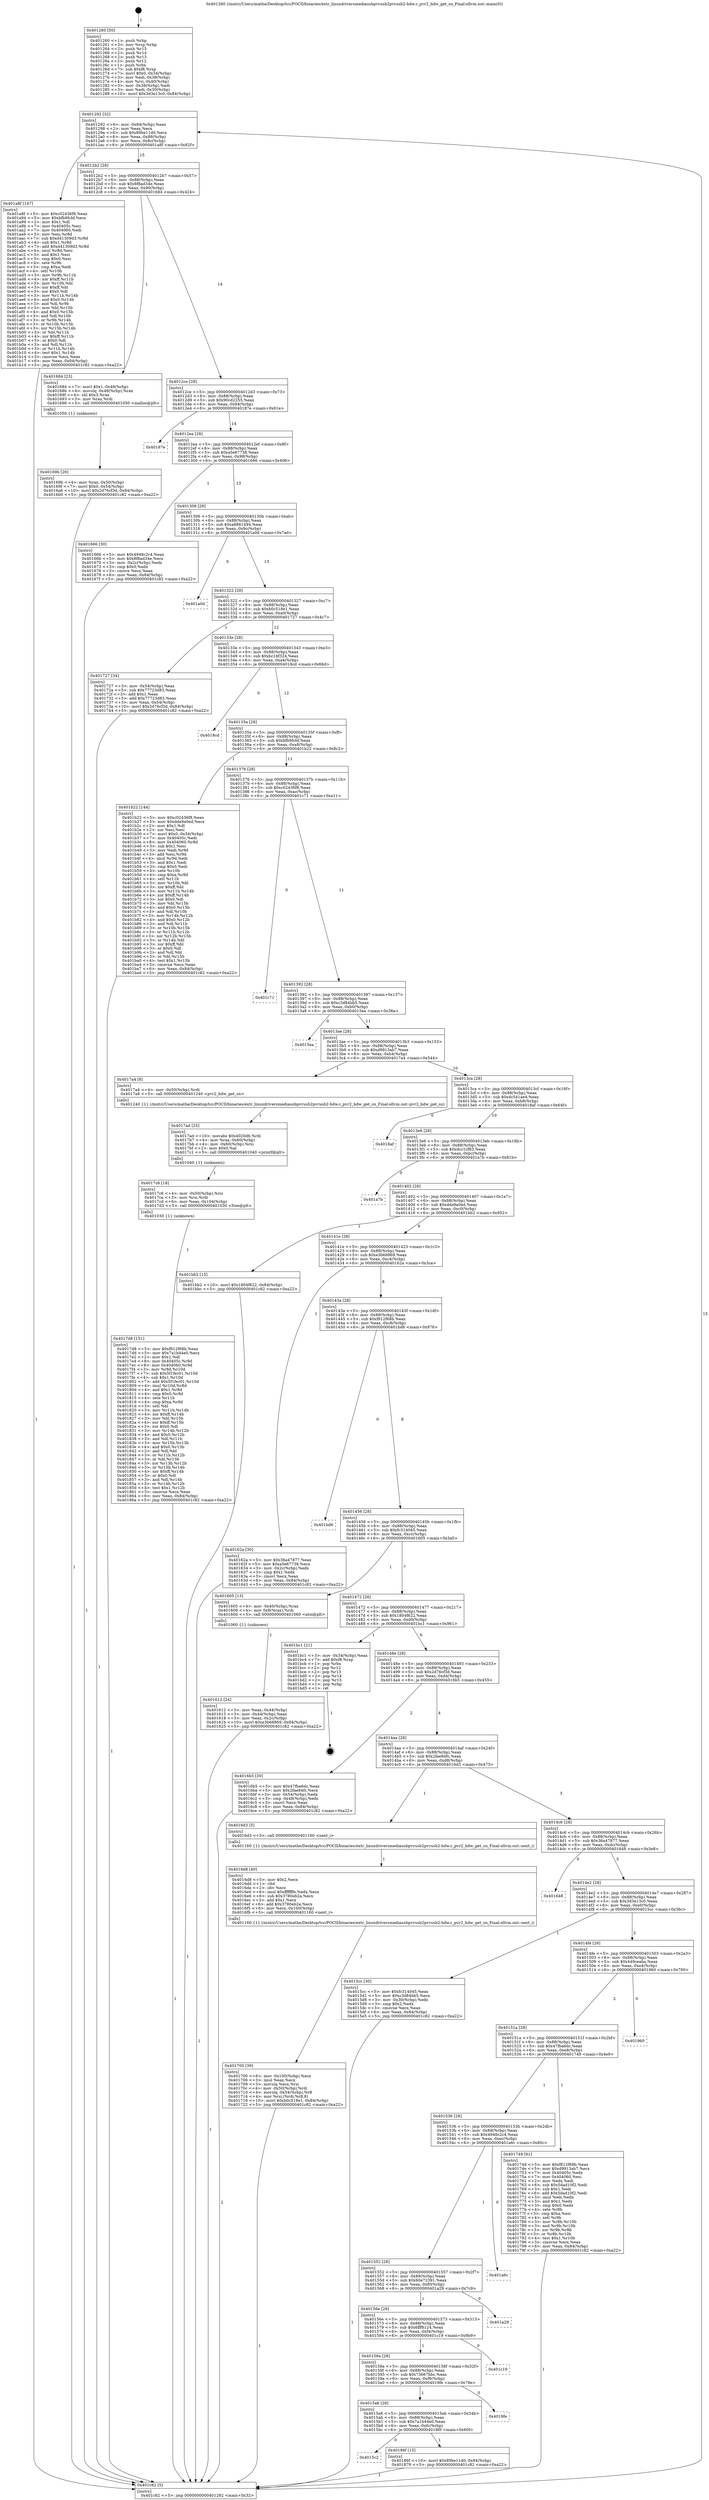 digraph "0x401260" {
  label = "0x401260 (/mnt/c/Users/mathe/Desktop/tcc/POCII/binaries/extr_linuxdriversmediausbpvrusb2pvrusb2-hdw.c_pvr2_hdw_get_sn_Final-ollvm.out::main(0))"
  labelloc = "t"
  node[shape=record]

  Entry [label="",width=0.3,height=0.3,shape=circle,fillcolor=black,style=filled]
  "0x401292" [label="{
     0x401292 [32]\l
     | [instrs]\l
     &nbsp;&nbsp;0x401292 \<+6\>: mov -0x84(%rbp),%eax\l
     &nbsp;&nbsp;0x401298 \<+2\>: mov %eax,%ecx\l
     &nbsp;&nbsp;0x40129a \<+6\>: sub $0x89be11d0,%ecx\l
     &nbsp;&nbsp;0x4012a0 \<+6\>: mov %eax,-0x88(%rbp)\l
     &nbsp;&nbsp;0x4012a6 \<+6\>: mov %ecx,-0x8c(%rbp)\l
     &nbsp;&nbsp;0x4012ac \<+6\>: je 0000000000401a8f \<main+0x82f\>\l
  }"]
  "0x401a8f" [label="{
     0x401a8f [147]\l
     | [instrs]\l
     &nbsp;&nbsp;0x401a8f \<+5\>: mov $0xc02436f8,%eax\l
     &nbsp;&nbsp;0x401a94 \<+5\>: mov $0xbfb9fcbf,%ecx\l
     &nbsp;&nbsp;0x401a99 \<+2\>: mov $0x1,%dl\l
     &nbsp;&nbsp;0x401a9b \<+7\>: mov 0x40405c,%esi\l
     &nbsp;&nbsp;0x401aa2 \<+7\>: mov 0x404060,%edi\l
     &nbsp;&nbsp;0x401aa9 \<+3\>: mov %esi,%r8d\l
     &nbsp;&nbsp;0x401aac \<+7\>: sub $0xd41309d3,%r8d\l
     &nbsp;&nbsp;0x401ab3 \<+4\>: sub $0x1,%r8d\l
     &nbsp;&nbsp;0x401ab7 \<+7\>: add $0xd41309d3,%r8d\l
     &nbsp;&nbsp;0x401abe \<+4\>: imul %r8d,%esi\l
     &nbsp;&nbsp;0x401ac2 \<+3\>: and $0x1,%esi\l
     &nbsp;&nbsp;0x401ac5 \<+3\>: cmp $0x0,%esi\l
     &nbsp;&nbsp;0x401ac8 \<+4\>: sete %r9b\l
     &nbsp;&nbsp;0x401acc \<+3\>: cmp $0xa,%edi\l
     &nbsp;&nbsp;0x401acf \<+4\>: setl %r10b\l
     &nbsp;&nbsp;0x401ad3 \<+3\>: mov %r9b,%r11b\l
     &nbsp;&nbsp;0x401ad6 \<+4\>: xor $0xff,%r11b\l
     &nbsp;&nbsp;0x401ada \<+3\>: mov %r10b,%bl\l
     &nbsp;&nbsp;0x401add \<+3\>: xor $0xff,%bl\l
     &nbsp;&nbsp;0x401ae0 \<+3\>: xor $0x0,%dl\l
     &nbsp;&nbsp;0x401ae3 \<+3\>: mov %r11b,%r14b\l
     &nbsp;&nbsp;0x401ae6 \<+4\>: and $0x0,%r14b\l
     &nbsp;&nbsp;0x401aea \<+3\>: and %dl,%r9b\l
     &nbsp;&nbsp;0x401aed \<+3\>: mov %bl,%r15b\l
     &nbsp;&nbsp;0x401af0 \<+4\>: and $0x0,%r15b\l
     &nbsp;&nbsp;0x401af4 \<+3\>: and %dl,%r10b\l
     &nbsp;&nbsp;0x401af7 \<+3\>: or %r9b,%r14b\l
     &nbsp;&nbsp;0x401afa \<+3\>: or %r10b,%r15b\l
     &nbsp;&nbsp;0x401afd \<+3\>: xor %r15b,%r14b\l
     &nbsp;&nbsp;0x401b00 \<+3\>: or %bl,%r11b\l
     &nbsp;&nbsp;0x401b03 \<+4\>: xor $0xff,%r11b\l
     &nbsp;&nbsp;0x401b07 \<+3\>: or $0x0,%dl\l
     &nbsp;&nbsp;0x401b0a \<+3\>: and %dl,%r11b\l
     &nbsp;&nbsp;0x401b0d \<+3\>: or %r11b,%r14b\l
     &nbsp;&nbsp;0x401b10 \<+4\>: test $0x1,%r14b\l
     &nbsp;&nbsp;0x401b14 \<+3\>: cmovne %ecx,%eax\l
     &nbsp;&nbsp;0x401b17 \<+6\>: mov %eax,-0x84(%rbp)\l
     &nbsp;&nbsp;0x401b1d \<+5\>: jmp 0000000000401c82 \<main+0xa22\>\l
  }"]
  "0x4012b2" [label="{
     0x4012b2 [28]\l
     | [instrs]\l
     &nbsp;&nbsp;0x4012b2 \<+5\>: jmp 00000000004012b7 \<main+0x57\>\l
     &nbsp;&nbsp;0x4012b7 \<+6\>: mov -0x88(%rbp),%eax\l
     &nbsp;&nbsp;0x4012bd \<+5\>: sub $0x8f8ad34e,%eax\l
     &nbsp;&nbsp;0x4012c2 \<+6\>: mov %eax,-0x90(%rbp)\l
     &nbsp;&nbsp;0x4012c8 \<+6\>: je 0000000000401684 \<main+0x424\>\l
  }"]
  Exit [label="",width=0.3,height=0.3,shape=circle,fillcolor=black,style=filled,peripheries=2]
  "0x401684" [label="{
     0x401684 [23]\l
     | [instrs]\l
     &nbsp;&nbsp;0x401684 \<+7\>: movl $0x1,-0x48(%rbp)\l
     &nbsp;&nbsp;0x40168b \<+4\>: movslq -0x48(%rbp),%rax\l
     &nbsp;&nbsp;0x40168f \<+4\>: shl $0x3,%rax\l
     &nbsp;&nbsp;0x401693 \<+3\>: mov %rax,%rdi\l
     &nbsp;&nbsp;0x401696 \<+5\>: call 0000000000401050 \<malloc@plt\>\l
     | [calls]\l
     &nbsp;&nbsp;0x401050 \{1\} (unknown)\l
  }"]
  "0x4012ce" [label="{
     0x4012ce [28]\l
     | [instrs]\l
     &nbsp;&nbsp;0x4012ce \<+5\>: jmp 00000000004012d3 \<main+0x73\>\l
     &nbsp;&nbsp;0x4012d3 \<+6\>: mov -0x88(%rbp),%eax\l
     &nbsp;&nbsp;0x4012d9 \<+5\>: sub $0x90cd2255,%eax\l
     &nbsp;&nbsp;0x4012de \<+6\>: mov %eax,-0x94(%rbp)\l
     &nbsp;&nbsp;0x4012e4 \<+6\>: je 000000000040187e \<main+0x61e\>\l
  }"]
  "0x4015c2" [label="{
     0x4015c2\l
  }", style=dashed]
  "0x40187e" [label="{
     0x40187e\l
  }", style=dashed]
  "0x4012ea" [label="{
     0x4012ea [28]\l
     | [instrs]\l
     &nbsp;&nbsp;0x4012ea \<+5\>: jmp 00000000004012ef \<main+0x8f\>\l
     &nbsp;&nbsp;0x4012ef \<+6\>: mov -0x88(%rbp),%eax\l
     &nbsp;&nbsp;0x4012f5 \<+5\>: sub $0xa5e67738,%eax\l
     &nbsp;&nbsp;0x4012fa \<+6\>: mov %eax,-0x98(%rbp)\l
     &nbsp;&nbsp;0x401300 \<+6\>: je 0000000000401666 \<main+0x406\>\l
  }"]
  "0x40186f" [label="{
     0x40186f [15]\l
     | [instrs]\l
     &nbsp;&nbsp;0x40186f \<+10\>: movl $0x89be11d0,-0x84(%rbp)\l
     &nbsp;&nbsp;0x401879 \<+5\>: jmp 0000000000401c82 \<main+0xa22\>\l
  }"]
  "0x401666" [label="{
     0x401666 [30]\l
     | [instrs]\l
     &nbsp;&nbsp;0x401666 \<+5\>: mov $0x4948c2c4,%eax\l
     &nbsp;&nbsp;0x40166b \<+5\>: mov $0x8f8ad34e,%ecx\l
     &nbsp;&nbsp;0x401670 \<+3\>: mov -0x2c(%rbp),%edx\l
     &nbsp;&nbsp;0x401673 \<+3\>: cmp $0x0,%edx\l
     &nbsp;&nbsp;0x401676 \<+3\>: cmove %ecx,%eax\l
     &nbsp;&nbsp;0x401679 \<+6\>: mov %eax,-0x84(%rbp)\l
     &nbsp;&nbsp;0x40167f \<+5\>: jmp 0000000000401c82 \<main+0xa22\>\l
  }"]
  "0x401306" [label="{
     0x401306 [28]\l
     | [instrs]\l
     &nbsp;&nbsp;0x401306 \<+5\>: jmp 000000000040130b \<main+0xab\>\l
     &nbsp;&nbsp;0x40130b \<+6\>: mov -0x88(%rbp),%eax\l
     &nbsp;&nbsp;0x401311 \<+5\>: sub $0xa8881494,%eax\l
     &nbsp;&nbsp;0x401316 \<+6\>: mov %eax,-0x9c(%rbp)\l
     &nbsp;&nbsp;0x40131c \<+6\>: je 0000000000401a0d \<main+0x7ad\>\l
  }"]
  "0x4015a6" [label="{
     0x4015a6 [28]\l
     | [instrs]\l
     &nbsp;&nbsp;0x4015a6 \<+5\>: jmp 00000000004015ab \<main+0x34b\>\l
     &nbsp;&nbsp;0x4015ab \<+6\>: mov -0x88(%rbp),%eax\l
     &nbsp;&nbsp;0x4015b1 \<+5\>: sub $0x7a1b44e0,%eax\l
     &nbsp;&nbsp;0x4015b6 \<+6\>: mov %eax,-0xfc(%rbp)\l
     &nbsp;&nbsp;0x4015bc \<+6\>: je 000000000040186f \<main+0x60f\>\l
  }"]
  "0x401a0d" [label="{
     0x401a0d\l
  }", style=dashed]
  "0x401322" [label="{
     0x401322 [28]\l
     | [instrs]\l
     &nbsp;&nbsp;0x401322 \<+5\>: jmp 0000000000401327 \<main+0xc7\>\l
     &nbsp;&nbsp;0x401327 \<+6\>: mov -0x88(%rbp),%eax\l
     &nbsp;&nbsp;0x40132d \<+5\>: sub $0xb0c518e1,%eax\l
     &nbsp;&nbsp;0x401332 \<+6\>: mov %eax,-0xa0(%rbp)\l
     &nbsp;&nbsp;0x401338 \<+6\>: je 0000000000401727 \<main+0x4c7\>\l
  }"]
  "0x4019fe" [label="{
     0x4019fe\l
  }", style=dashed]
  "0x401727" [label="{
     0x401727 [34]\l
     | [instrs]\l
     &nbsp;&nbsp;0x401727 \<+3\>: mov -0x54(%rbp),%eax\l
     &nbsp;&nbsp;0x40172a \<+5\>: sub $0x77723d83,%eax\l
     &nbsp;&nbsp;0x40172f \<+3\>: add $0x1,%eax\l
     &nbsp;&nbsp;0x401732 \<+5\>: add $0x77723d83,%eax\l
     &nbsp;&nbsp;0x401737 \<+3\>: mov %eax,-0x54(%rbp)\l
     &nbsp;&nbsp;0x40173a \<+10\>: movl $0x2d76cf3d,-0x84(%rbp)\l
     &nbsp;&nbsp;0x401744 \<+5\>: jmp 0000000000401c82 \<main+0xa22\>\l
  }"]
  "0x40133e" [label="{
     0x40133e [28]\l
     | [instrs]\l
     &nbsp;&nbsp;0x40133e \<+5\>: jmp 0000000000401343 \<main+0xe3\>\l
     &nbsp;&nbsp;0x401343 \<+6\>: mov -0x88(%rbp),%eax\l
     &nbsp;&nbsp;0x401349 \<+5\>: sub $0xbc16f324,%eax\l
     &nbsp;&nbsp;0x40134e \<+6\>: mov %eax,-0xa4(%rbp)\l
     &nbsp;&nbsp;0x401354 \<+6\>: je 00000000004018cd \<main+0x66d\>\l
  }"]
  "0x40158a" [label="{
     0x40158a [28]\l
     | [instrs]\l
     &nbsp;&nbsp;0x40158a \<+5\>: jmp 000000000040158f \<main+0x32f\>\l
     &nbsp;&nbsp;0x40158f \<+6\>: mov -0x88(%rbp),%eax\l
     &nbsp;&nbsp;0x401595 \<+5\>: sub $0x73667bbc,%eax\l
     &nbsp;&nbsp;0x40159a \<+6\>: mov %eax,-0xf8(%rbp)\l
     &nbsp;&nbsp;0x4015a0 \<+6\>: je 00000000004019fe \<main+0x79e\>\l
  }"]
  "0x4018cd" [label="{
     0x4018cd\l
  }", style=dashed]
  "0x40135a" [label="{
     0x40135a [28]\l
     | [instrs]\l
     &nbsp;&nbsp;0x40135a \<+5\>: jmp 000000000040135f \<main+0xff\>\l
     &nbsp;&nbsp;0x40135f \<+6\>: mov -0x88(%rbp),%eax\l
     &nbsp;&nbsp;0x401365 \<+5\>: sub $0xbfb9fcbf,%eax\l
     &nbsp;&nbsp;0x40136a \<+6\>: mov %eax,-0xa8(%rbp)\l
     &nbsp;&nbsp;0x401370 \<+6\>: je 0000000000401b22 \<main+0x8c2\>\l
  }"]
  "0x401c19" [label="{
     0x401c19\l
  }", style=dashed]
  "0x401b22" [label="{
     0x401b22 [144]\l
     | [instrs]\l
     &nbsp;&nbsp;0x401b22 \<+5\>: mov $0xc02436f8,%eax\l
     &nbsp;&nbsp;0x401b27 \<+5\>: mov $0xdda9a0ed,%ecx\l
     &nbsp;&nbsp;0x401b2c \<+2\>: mov $0x1,%dl\l
     &nbsp;&nbsp;0x401b2e \<+2\>: xor %esi,%esi\l
     &nbsp;&nbsp;0x401b30 \<+7\>: movl $0x0,-0x34(%rbp)\l
     &nbsp;&nbsp;0x401b37 \<+7\>: mov 0x40405c,%edi\l
     &nbsp;&nbsp;0x401b3e \<+8\>: mov 0x404060,%r8d\l
     &nbsp;&nbsp;0x401b46 \<+3\>: sub $0x1,%esi\l
     &nbsp;&nbsp;0x401b49 \<+3\>: mov %edi,%r9d\l
     &nbsp;&nbsp;0x401b4c \<+3\>: add %esi,%r9d\l
     &nbsp;&nbsp;0x401b4f \<+4\>: imul %r9d,%edi\l
     &nbsp;&nbsp;0x401b53 \<+3\>: and $0x1,%edi\l
     &nbsp;&nbsp;0x401b56 \<+3\>: cmp $0x0,%edi\l
     &nbsp;&nbsp;0x401b59 \<+4\>: sete %r10b\l
     &nbsp;&nbsp;0x401b5d \<+4\>: cmp $0xa,%r8d\l
     &nbsp;&nbsp;0x401b61 \<+4\>: setl %r11b\l
     &nbsp;&nbsp;0x401b65 \<+3\>: mov %r10b,%bl\l
     &nbsp;&nbsp;0x401b68 \<+3\>: xor $0xff,%bl\l
     &nbsp;&nbsp;0x401b6b \<+3\>: mov %r11b,%r14b\l
     &nbsp;&nbsp;0x401b6e \<+4\>: xor $0xff,%r14b\l
     &nbsp;&nbsp;0x401b72 \<+3\>: xor $0x0,%dl\l
     &nbsp;&nbsp;0x401b75 \<+3\>: mov %bl,%r15b\l
     &nbsp;&nbsp;0x401b78 \<+4\>: and $0x0,%r15b\l
     &nbsp;&nbsp;0x401b7c \<+3\>: and %dl,%r10b\l
     &nbsp;&nbsp;0x401b7f \<+3\>: mov %r14b,%r12b\l
     &nbsp;&nbsp;0x401b82 \<+4\>: and $0x0,%r12b\l
     &nbsp;&nbsp;0x401b86 \<+3\>: and %dl,%r11b\l
     &nbsp;&nbsp;0x401b89 \<+3\>: or %r10b,%r15b\l
     &nbsp;&nbsp;0x401b8c \<+3\>: or %r11b,%r12b\l
     &nbsp;&nbsp;0x401b8f \<+3\>: xor %r12b,%r15b\l
     &nbsp;&nbsp;0x401b92 \<+3\>: or %r14b,%bl\l
     &nbsp;&nbsp;0x401b95 \<+3\>: xor $0xff,%bl\l
     &nbsp;&nbsp;0x401b98 \<+3\>: or $0x0,%dl\l
     &nbsp;&nbsp;0x401b9b \<+2\>: and %dl,%bl\l
     &nbsp;&nbsp;0x401b9d \<+3\>: or %bl,%r15b\l
     &nbsp;&nbsp;0x401ba0 \<+4\>: test $0x1,%r15b\l
     &nbsp;&nbsp;0x401ba4 \<+3\>: cmovne %ecx,%eax\l
     &nbsp;&nbsp;0x401ba7 \<+6\>: mov %eax,-0x84(%rbp)\l
     &nbsp;&nbsp;0x401bad \<+5\>: jmp 0000000000401c82 \<main+0xa22\>\l
  }"]
  "0x401376" [label="{
     0x401376 [28]\l
     | [instrs]\l
     &nbsp;&nbsp;0x401376 \<+5\>: jmp 000000000040137b \<main+0x11b\>\l
     &nbsp;&nbsp;0x40137b \<+6\>: mov -0x88(%rbp),%eax\l
     &nbsp;&nbsp;0x401381 \<+5\>: sub $0xc02436f8,%eax\l
     &nbsp;&nbsp;0x401386 \<+6\>: mov %eax,-0xac(%rbp)\l
     &nbsp;&nbsp;0x40138c \<+6\>: je 0000000000401c71 \<main+0xa11\>\l
  }"]
  "0x40156e" [label="{
     0x40156e [28]\l
     | [instrs]\l
     &nbsp;&nbsp;0x40156e \<+5\>: jmp 0000000000401573 \<main+0x313\>\l
     &nbsp;&nbsp;0x401573 \<+6\>: mov -0x88(%rbp),%eax\l
     &nbsp;&nbsp;0x401579 \<+5\>: sub $0x6fff8124,%eax\l
     &nbsp;&nbsp;0x40157e \<+6\>: mov %eax,-0xf4(%rbp)\l
     &nbsp;&nbsp;0x401584 \<+6\>: je 0000000000401c19 \<main+0x9b9\>\l
  }"]
  "0x401c71" [label="{
     0x401c71\l
  }", style=dashed]
  "0x401392" [label="{
     0x401392 [28]\l
     | [instrs]\l
     &nbsp;&nbsp;0x401392 \<+5\>: jmp 0000000000401397 \<main+0x137\>\l
     &nbsp;&nbsp;0x401397 \<+6\>: mov -0x88(%rbp),%eax\l
     &nbsp;&nbsp;0x40139d \<+5\>: sub $0xc3d84bb5,%eax\l
     &nbsp;&nbsp;0x4013a2 \<+6\>: mov %eax,-0xb0(%rbp)\l
     &nbsp;&nbsp;0x4013a8 \<+6\>: je 00000000004015ea \<main+0x38a\>\l
  }"]
  "0x401a29" [label="{
     0x401a29\l
  }", style=dashed]
  "0x4015ea" [label="{
     0x4015ea\l
  }", style=dashed]
  "0x4013ae" [label="{
     0x4013ae [28]\l
     | [instrs]\l
     &nbsp;&nbsp;0x4013ae \<+5\>: jmp 00000000004013b3 \<main+0x153\>\l
     &nbsp;&nbsp;0x4013b3 \<+6\>: mov -0x88(%rbp),%eax\l
     &nbsp;&nbsp;0x4013b9 \<+5\>: sub $0xd9913ab7,%eax\l
     &nbsp;&nbsp;0x4013be \<+6\>: mov %eax,-0xb4(%rbp)\l
     &nbsp;&nbsp;0x4013c4 \<+6\>: je 00000000004017a4 \<main+0x544\>\l
  }"]
  "0x401552" [label="{
     0x401552 [28]\l
     | [instrs]\l
     &nbsp;&nbsp;0x401552 \<+5\>: jmp 0000000000401557 \<main+0x2f7\>\l
     &nbsp;&nbsp;0x401557 \<+6\>: mov -0x88(%rbp),%eax\l
     &nbsp;&nbsp;0x40155d \<+5\>: sub $0x60e72391,%eax\l
     &nbsp;&nbsp;0x401562 \<+6\>: mov %eax,-0xf0(%rbp)\l
     &nbsp;&nbsp;0x401568 \<+6\>: je 0000000000401a29 \<main+0x7c9\>\l
  }"]
  "0x4017a4" [label="{
     0x4017a4 [9]\l
     | [instrs]\l
     &nbsp;&nbsp;0x4017a4 \<+4\>: mov -0x50(%rbp),%rdi\l
     &nbsp;&nbsp;0x4017a8 \<+5\>: call 0000000000401240 \<pvr2_hdw_get_sn\>\l
     | [calls]\l
     &nbsp;&nbsp;0x401240 \{1\} (/mnt/c/Users/mathe/Desktop/tcc/POCII/binaries/extr_linuxdriversmediausbpvrusb2pvrusb2-hdw.c_pvr2_hdw_get_sn_Final-ollvm.out::pvr2_hdw_get_sn)\l
  }"]
  "0x4013ca" [label="{
     0x4013ca [28]\l
     | [instrs]\l
     &nbsp;&nbsp;0x4013ca \<+5\>: jmp 00000000004013cf \<main+0x16f\>\l
     &nbsp;&nbsp;0x4013cf \<+6\>: mov -0x88(%rbp),%eax\l
     &nbsp;&nbsp;0x4013d5 \<+5\>: sub $0xdc541ae4,%eax\l
     &nbsp;&nbsp;0x4013da \<+6\>: mov %eax,-0xb8(%rbp)\l
     &nbsp;&nbsp;0x4013e0 \<+6\>: je 00000000004018af \<main+0x64f\>\l
  }"]
  "0x401a6c" [label="{
     0x401a6c\l
  }", style=dashed]
  "0x4018af" [label="{
     0x4018af\l
  }", style=dashed]
  "0x4013e6" [label="{
     0x4013e6 [28]\l
     | [instrs]\l
     &nbsp;&nbsp;0x4013e6 \<+5\>: jmp 00000000004013eb \<main+0x18b\>\l
     &nbsp;&nbsp;0x4013eb \<+6\>: mov -0x88(%rbp),%eax\l
     &nbsp;&nbsp;0x4013f1 \<+5\>: sub $0xdcc1cf83,%eax\l
     &nbsp;&nbsp;0x4013f6 \<+6\>: mov %eax,-0xbc(%rbp)\l
     &nbsp;&nbsp;0x4013fc \<+6\>: je 0000000000401a7b \<main+0x81b\>\l
  }"]
  "0x4017d8" [label="{
     0x4017d8 [151]\l
     | [instrs]\l
     &nbsp;&nbsp;0x4017d8 \<+5\>: mov $0xf812f68b,%eax\l
     &nbsp;&nbsp;0x4017dd \<+5\>: mov $0x7a1b44e0,%ecx\l
     &nbsp;&nbsp;0x4017e2 \<+2\>: mov $0x1,%dl\l
     &nbsp;&nbsp;0x4017e4 \<+8\>: mov 0x40405c,%r8d\l
     &nbsp;&nbsp;0x4017ec \<+8\>: mov 0x404060,%r9d\l
     &nbsp;&nbsp;0x4017f4 \<+3\>: mov %r8d,%r10d\l
     &nbsp;&nbsp;0x4017f7 \<+7\>: sub $0x5f1fec01,%r10d\l
     &nbsp;&nbsp;0x4017fe \<+4\>: sub $0x1,%r10d\l
     &nbsp;&nbsp;0x401802 \<+7\>: add $0x5f1fec01,%r10d\l
     &nbsp;&nbsp;0x401809 \<+4\>: imul %r10d,%r8d\l
     &nbsp;&nbsp;0x40180d \<+4\>: and $0x1,%r8d\l
     &nbsp;&nbsp;0x401811 \<+4\>: cmp $0x0,%r8d\l
     &nbsp;&nbsp;0x401815 \<+4\>: sete %r11b\l
     &nbsp;&nbsp;0x401819 \<+4\>: cmp $0xa,%r9d\l
     &nbsp;&nbsp;0x40181d \<+3\>: setl %bl\l
     &nbsp;&nbsp;0x401820 \<+3\>: mov %r11b,%r14b\l
     &nbsp;&nbsp;0x401823 \<+4\>: xor $0xff,%r14b\l
     &nbsp;&nbsp;0x401827 \<+3\>: mov %bl,%r15b\l
     &nbsp;&nbsp;0x40182a \<+4\>: xor $0xff,%r15b\l
     &nbsp;&nbsp;0x40182e \<+3\>: xor $0x0,%dl\l
     &nbsp;&nbsp;0x401831 \<+3\>: mov %r14b,%r12b\l
     &nbsp;&nbsp;0x401834 \<+4\>: and $0x0,%r12b\l
     &nbsp;&nbsp;0x401838 \<+3\>: and %dl,%r11b\l
     &nbsp;&nbsp;0x40183b \<+3\>: mov %r15b,%r13b\l
     &nbsp;&nbsp;0x40183e \<+4\>: and $0x0,%r13b\l
     &nbsp;&nbsp;0x401842 \<+2\>: and %dl,%bl\l
     &nbsp;&nbsp;0x401844 \<+3\>: or %r11b,%r12b\l
     &nbsp;&nbsp;0x401847 \<+3\>: or %bl,%r13b\l
     &nbsp;&nbsp;0x40184a \<+3\>: xor %r13b,%r12b\l
     &nbsp;&nbsp;0x40184d \<+3\>: or %r15b,%r14b\l
     &nbsp;&nbsp;0x401850 \<+4\>: xor $0xff,%r14b\l
     &nbsp;&nbsp;0x401854 \<+3\>: or $0x0,%dl\l
     &nbsp;&nbsp;0x401857 \<+3\>: and %dl,%r14b\l
     &nbsp;&nbsp;0x40185a \<+3\>: or %r14b,%r12b\l
     &nbsp;&nbsp;0x40185d \<+4\>: test $0x1,%r12b\l
     &nbsp;&nbsp;0x401861 \<+3\>: cmovne %ecx,%eax\l
     &nbsp;&nbsp;0x401864 \<+6\>: mov %eax,-0x84(%rbp)\l
     &nbsp;&nbsp;0x40186a \<+5\>: jmp 0000000000401c82 \<main+0xa22\>\l
  }"]
  "0x401a7b" [label="{
     0x401a7b\l
  }", style=dashed]
  "0x401402" [label="{
     0x401402 [28]\l
     | [instrs]\l
     &nbsp;&nbsp;0x401402 \<+5\>: jmp 0000000000401407 \<main+0x1a7\>\l
     &nbsp;&nbsp;0x401407 \<+6\>: mov -0x88(%rbp),%eax\l
     &nbsp;&nbsp;0x40140d \<+5\>: sub $0xdda9a0ed,%eax\l
     &nbsp;&nbsp;0x401412 \<+6\>: mov %eax,-0xc0(%rbp)\l
     &nbsp;&nbsp;0x401418 \<+6\>: je 0000000000401bb2 \<main+0x952\>\l
  }"]
  "0x4017c6" [label="{
     0x4017c6 [18]\l
     | [instrs]\l
     &nbsp;&nbsp;0x4017c6 \<+4\>: mov -0x50(%rbp),%rsi\l
     &nbsp;&nbsp;0x4017ca \<+3\>: mov %rsi,%rdi\l
     &nbsp;&nbsp;0x4017cd \<+6\>: mov %eax,-0x104(%rbp)\l
     &nbsp;&nbsp;0x4017d3 \<+5\>: call 0000000000401030 \<free@plt\>\l
     | [calls]\l
     &nbsp;&nbsp;0x401030 \{1\} (unknown)\l
  }"]
  "0x401bb2" [label="{
     0x401bb2 [15]\l
     | [instrs]\l
     &nbsp;&nbsp;0x401bb2 \<+10\>: movl $0x1804f622,-0x84(%rbp)\l
     &nbsp;&nbsp;0x401bbc \<+5\>: jmp 0000000000401c82 \<main+0xa22\>\l
  }"]
  "0x40141e" [label="{
     0x40141e [28]\l
     | [instrs]\l
     &nbsp;&nbsp;0x40141e \<+5\>: jmp 0000000000401423 \<main+0x1c3\>\l
     &nbsp;&nbsp;0x401423 \<+6\>: mov -0x88(%rbp),%eax\l
     &nbsp;&nbsp;0x401429 \<+5\>: sub $0xe3b68869,%eax\l
     &nbsp;&nbsp;0x40142e \<+6\>: mov %eax,-0xc4(%rbp)\l
     &nbsp;&nbsp;0x401434 \<+6\>: je 000000000040162a \<main+0x3ca\>\l
  }"]
  "0x4017ad" [label="{
     0x4017ad [25]\l
     | [instrs]\l
     &nbsp;&nbsp;0x4017ad \<+10\>: movabs $0x4020d6,%rdi\l
     &nbsp;&nbsp;0x4017b7 \<+4\>: mov %rax,-0x60(%rbp)\l
     &nbsp;&nbsp;0x4017bb \<+4\>: mov -0x60(%rbp),%rsi\l
     &nbsp;&nbsp;0x4017bf \<+2\>: mov $0x0,%al\l
     &nbsp;&nbsp;0x4017c1 \<+5\>: call 0000000000401040 \<printf@plt\>\l
     | [calls]\l
     &nbsp;&nbsp;0x401040 \{1\} (unknown)\l
  }"]
  "0x40162a" [label="{
     0x40162a [30]\l
     | [instrs]\l
     &nbsp;&nbsp;0x40162a \<+5\>: mov $0x36a47877,%eax\l
     &nbsp;&nbsp;0x40162f \<+5\>: mov $0xa5e67738,%ecx\l
     &nbsp;&nbsp;0x401634 \<+3\>: mov -0x2c(%rbp),%edx\l
     &nbsp;&nbsp;0x401637 \<+3\>: cmp $0x1,%edx\l
     &nbsp;&nbsp;0x40163a \<+3\>: cmovl %ecx,%eax\l
     &nbsp;&nbsp;0x40163d \<+6\>: mov %eax,-0x84(%rbp)\l
     &nbsp;&nbsp;0x401643 \<+5\>: jmp 0000000000401c82 \<main+0xa22\>\l
  }"]
  "0x40143a" [label="{
     0x40143a [28]\l
     | [instrs]\l
     &nbsp;&nbsp;0x40143a \<+5\>: jmp 000000000040143f \<main+0x1df\>\l
     &nbsp;&nbsp;0x40143f \<+6\>: mov -0x88(%rbp),%eax\l
     &nbsp;&nbsp;0x401445 \<+5\>: sub $0xf812f68b,%eax\l
     &nbsp;&nbsp;0x40144a \<+6\>: mov %eax,-0xc8(%rbp)\l
     &nbsp;&nbsp;0x401450 \<+6\>: je 0000000000401bd6 \<main+0x976\>\l
  }"]
  "0x401536" [label="{
     0x401536 [28]\l
     | [instrs]\l
     &nbsp;&nbsp;0x401536 \<+5\>: jmp 000000000040153b \<main+0x2db\>\l
     &nbsp;&nbsp;0x40153b \<+6\>: mov -0x88(%rbp),%eax\l
     &nbsp;&nbsp;0x401541 \<+5\>: sub $0x4948c2c4,%eax\l
     &nbsp;&nbsp;0x401546 \<+6\>: mov %eax,-0xec(%rbp)\l
     &nbsp;&nbsp;0x40154c \<+6\>: je 0000000000401a6c \<main+0x80c\>\l
  }"]
  "0x401bd6" [label="{
     0x401bd6\l
  }", style=dashed]
  "0x401456" [label="{
     0x401456 [28]\l
     | [instrs]\l
     &nbsp;&nbsp;0x401456 \<+5\>: jmp 000000000040145b \<main+0x1fb\>\l
     &nbsp;&nbsp;0x40145b \<+6\>: mov -0x88(%rbp),%eax\l
     &nbsp;&nbsp;0x401461 \<+5\>: sub $0xfc314045,%eax\l
     &nbsp;&nbsp;0x401466 \<+6\>: mov %eax,-0xcc(%rbp)\l
     &nbsp;&nbsp;0x40146c \<+6\>: je 0000000000401605 \<main+0x3a5\>\l
  }"]
  "0x401749" [label="{
     0x401749 [91]\l
     | [instrs]\l
     &nbsp;&nbsp;0x401749 \<+5\>: mov $0xf812f68b,%eax\l
     &nbsp;&nbsp;0x40174e \<+5\>: mov $0xd9913ab7,%ecx\l
     &nbsp;&nbsp;0x401753 \<+7\>: mov 0x40405c,%edx\l
     &nbsp;&nbsp;0x40175a \<+7\>: mov 0x404060,%esi\l
     &nbsp;&nbsp;0x401761 \<+2\>: mov %edx,%edi\l
     &nbsp;&nbsp;0x401763 \<+6\>: sub $0x5dad10f2,%edi\l
     &nbsp;&nbsp;0x401769 \<+3\>: sub $0x1,%edi\l
     &nbsp;&nbsp;0x40176c \<+6\>: add $0x5dad10f2,%edi\l
     &nbsp;&nbsp;0x401772 \<+3\>: imul %edi,%edx\l
     &nbsp;&nbsp;0x401775 \<+3\>: and $0x1,%edx\l
     &nbsp;&nbsp;0x401778 \<+3\>: cmp $0x0,%edx\l
     &nbsp;&nbsp;0x40177b \<+4\>: sete %r8b\l
     &nbsp;&nbsp;0x40177f \<+3\>: cmp $0xa,%esi\l
     &nbsp;&nbsp;0x401782 \<+4\>: setl %r9b\l
     &nbsp;&nbsp;0x401786 \<+3\>: mov %r8b,%r10b\l
     &nbsp;&nbsp;0x401789 \<+3\>: and %r9b,%r10b\l
     &nbsp;&nbsp;0x40178c \<+3\>: xor %r9b,%r8b\l
     &nbsp;&nbsp;0x40178f \<+3\>: or %r8b,%r10b\l
     &nbsp;&nbsp;0x401792 \<+4\>: test $0x1,%r10b\l
     &nbsp;&nbsp;0x401796 \<+3\>: cmovne %ecx,%eax\l
     &nbsp;&nbsp;0x401799 \<+6\>: mov %eax,-0x84(%rbp)\l
     &nbsp;&nbsp;0x40179f \<+5\>: jmp 0000000000401c82 \<main+0xa22\>\l
  }"]
  "0x401605" [label="{
     0x401605 [13]\l
     | [instrs]\l
     &nbsp;&nbsp;0x401605 \<+4\>: mov -0x40(%rbp),%rax\l
     &nbsp;&nbsp;0x401609 \<+4\>: mov 0x8(%rax),%rdi\l
     &nbsp;&nbsp;0x40160d \<+5\>: call 0000000000401060 \<atoi@plt\>\l
     | [calls]\l
     &nbsp;&nbsp;0x401060 \{1\} (unknown)\l
  }"]
  "0x401472" [label="{
     0x401472 [28]\l
     | [instrs]\l
     &nbsp;&nbsp;0x401472 \<+5\>: jmp 0000000000401477 \<main+0x217\>\l
     &nbsp;&nbsp;0x401477 \<+6\>: mov -0x88(%rbp),%eax\l
     &nbsp;&nbsp;0x40147d \<+5\>: sub $0x1804f622,%eax\l
     &nbsp;&nbsp;0x401482 \<+6\>: mov %eax,-0xd0(%rbp)\l
     &nbsp;&nbsp;0x401488 \<+6\>: je 0000000000401bc1 \<main+0x961\>\l
  }"]
  "0x40151a" [label="{
     0x40151a [28]\l
     | [instrs]\l
     &nbsp;&nbsp;0x40151a \<+5\>: jmp 000000000040151f \<main+0x2bf\>\l
     &nbsp;&nbsp;0x40151f \<+6\>: mov -0x88(%rbp),%eax\l
     &nbsp;&nbsp;0x401525 \<+5\>: sub $0x47fba6dc,%eax\l
     &nbsp;&nbsp;0x40152a \<+6\>: mov %eax,-0xe8(%rbp)\l
     &nbsp;&nbsp;0x401530 \<+6\>: je 0000000000401749 \<main+0x4e9\>\l
  }"]
  "0x401bc1" [label="{
     0x401bc1 [21]\l
     | [instrs]\l
     &nbsp;&nbsp;0x401bc1 \<+3\>: mov -0x34(%rbp),%eax\l
     &nbsp;&nbsp;0x401bc4 \<+7\>: add $0xf8,%rsp\l
     &nbsp;&nbsp;0x401bcb \<+1\>: pop %rbx\l
     &nbsp;&nbsp;0x401bcc \<+2\>: pop %r12\l
     &nbsp;&nbsp;0x401bce \<+2\>: pop %r13\l
     &nbsp;&nbsp;0x401bd0 \<+2\>: pop %r14\l
     &nbsp;&nbsp;0x401bd2 \<+2\>: pop %r15\l
     &nbsp;&nbsp;0x401bd4 \<+1\>: pop %rbp\l
     &nbsp;&nbsp;0x401bd5 \<+1\>: ret\l
  }"]
  "0x40148e" [label="{
     0x40148e [28]\l
     | [instrs]\l
     &nbsp;&nbsp;0x40148e \<+5\>: jmp 0000000000401493 \<main+0x233\>\l
     &nbsp;&nbsp;0x401493 \<+6\>: mov -0x88(%rbp),%eax\l
     &nbsp;&nbsp;0x401499 \<+5\>: sub $0x2d76cf3d,%eax\l
     &nbsp;&nbsp;0x40149e \<+6\>: mov %eax,-0xd4(%rbp)\l
     &nbsp;&nbsp;0x4014a4 \<+6\>: je 00000000004016b5 \<main+0x455\>\l
  }"]
  "0x401960" [label="{
     0x401960\l
  }", style=dashed]
  "0x4016b5" [label="{
     0x4016b5 [30]\l
     | [instrs]\l
     &nbsp;&nbsp;0x4016b5 \<+5\>: mov $0x47fba6dc,%eax\l
     &nbsp;&nbsp;0x4016ba \<+5\>: mov $0x2fae84fc,%ecx\l
     &nbsp;&nbsp;0x4016bf \<+3\>: mov -0x54(%rbp),%edx\l
     &nbsp;&nbsp;0x4016c2 \<+3\>: cmp -0x48(%rbp),%edx\l
     &nbsp;&nbsp;0x4016c5 \<+3\>: cmovl %ecx,%eax\l
     &nbsp;&nbsp;0x4016c8 \<+6\>: mov %eax,-0x84(%rbp)\l
     &nbsp;&nbsp;0x4016ce \<+5\>: jmp 0000000000401c82 \<main+0xa22\>\l
  }"]
  "0x4014aa" [label="{
     0x4014aa [28]\l
     | [instrs]\l
     &nbsp;&nbsp;0x4014aa \<+5\>: jmp 00000000004014af \<main+0x24f\>\l
     &nbsp;&nbsp;0x4014af \<+6\>: mov -0x88(%rbp),%eax\l
     &nbsp;&nbsp;0x4014b5 \<+5\>: sub $0x2fae84fc,%eax\l
     &nbsp;&nbsp;0x4014ba \<+6\>: mov %eax,-0xd8(%rbp)\l
     &nbsp;&nbsp;0x4014c0 \<+6\>: je 00000000004016d3 \<main+0x473\>\l
  }"]
  "0x401700" [label="{
     0x401700 [39]\l
     | [instrs]\l
     &nbsp;&nbsp;0x401700 \<+6\>: mov -0x100(%rbp),%ecx\l
     &nbsp;&nbsp;0x401706 \<+3\>: imul %eax,%ecx\l
     &nbsp;&nbsp;0x401709 \<+3\>: movslq %ecx,%rsi\l
     &nbsp;&nbsp;0x40170c \<+4\>: mov -0x50(%rbp),%rdi\l
     &nbsp;&nbsp;0x401710 \<+4\>: movslq -0x54(%rbp),%r8\l
     &nbsp;&nbsp;0x401714 \<+4\>: mov %rsi,(%rdi,%r8,8)\l
     &nbsp;&nbsp;0x401718 \<+10\>: movl $0xb0c518e1,-0x84(%rbp)\l
     &nbsp;&nbsp;0x401722 \<+5\>: jmp 0000000000401c82 \<main+0xa22\>\l
  }"]
  "0x4016d3" [label="{
     0x4016d3 [5]\l
     | [instrs]\l
     &nbsp;&nbsp;0x4016d3 \<+5\>: call 0000000000401160 \<next_i\>\l
     | [calls]\l
     &nbsp;&nbsp;0x401160 \{1\} (/mnt/c/Users/mathe/Desktop/tcc/POCII/binaries/extr_linuxdriversmediausbpvrusb2pvrusb2-hdw.c_pvr2_hdw_get_sn_Final-ollvm.out::next_i)\l
  }"]
  "0x4014c6" [label="{
     0x4014c6 [28]\l
     | [instrs]\l
     &nbsp;&nbsp;0x4014c6 \<+5\>: jmp 00000000004014cb \<main+0x26b\>\l
     &nbsp;&nbsp;0x4014cb \<+6\>: mov -0x88(%rbp),%eax\l
     &nbsp;&nbsp;0x4014d1 \<+5\>: sub $0x36a47877,%eax\l
     &nbsp;&nbsp;0x4014d6 \<+6\>: mov %eax,-0xdc(%rbp)\l
     &nbsp;&nbsp;0x4014dc \<+6\>: je 0000000000401648 \<main+0x3e8\>\l
  }"]
  "0x4016d8" [label="{
     0x4016d8 [40]\l
     | [instrs]\l
     &nbsp;&nbsp;0x4016d8 \<+5\>: mov $0x2,%ecx\l
     &nbsp;&nbsp;0x4016dd \<+1\>: cltd\l
     &nbsp;&nbsp;0x4016de \<+2\>: idiv %ecx\l
     &nbsp;&nbsp;0x4016e0 \<+6\>: imul $0xfffffffe,%edx,%ecx\l
     &nbsp;&nbsp;0x4016e6 \<+6\>: sub $0x3780eb2a,%ecx\l
     &nbsp;&nbsp;0x4016ec \<+3\>: add $0x1,%ecx\l
     &nbsp;&nbsp;0x4016ef \<+6\>: add $0x3780eb2a,%ecx\l
     &nbsp;&nbsp;0x4016f5 \<+6\>: mov %ecx,-0x100(%rbp)\l
     &nbsp;&nbsp;0x4016fb \<+5\>: call 0000000000401160 \<next_i\>\l
     | [calls]\l
     &nbsp;&nbsp;0x401160 \{1\} (/mnt/c/Users/mathe/Desktop/tcc/POCII/binaries/extr_linuxdriversmediausbpvrusb2pvrusb2-hdw.c_pvr2_hdw_get_sn_Final-ollvm.out::next_i)\l
  }"]
  "0x401648" [label="{
     0x401648\l
  }", style=dashed]
  "0x4014e2" [label="{
     0x4014e2 [28]\l
     | [instrs]\l
     &nbsp;&nbsp;0x4014e2 \<+5\>: jmp 00000000004014e7 \<main+0x287\>\l
     &nbsp;&nbsp;0x4014e7 \<+6\>: mov -0x88(%rbp),%eax\l
     &nbsp;&nbsp;0x4014ed \<+5\>: sub $0x3d3e13c0,%eax\l
     &nbsp;&nbsp;0x4014f2 \<+6\>: mov %eax,-0xe0(%rbp)\l
     &nbsp;&nbsp;0x4014f8 \<+6\>: je 00000000004015cc \<main+0x36c\>\l
  }"]
  "0x40169b" [label="{
     0x40169b [26]\l
     | [instrs]\l
     &nbsp;&nbsp;0x40169b \<+4\>: mov %rax,-0x50(%rbp)\l
     &nbsp;&nbsp;0x40169f \<+7\>: movl $0x0,-0x54(%rbp)\l
     &nbsp;&nbsp;0x4016a6 \<+10\>: movl $0x2d76cf3d,-0x84(%rbp)\l
     &nbsp;&nbsp;0x4016b0 \<+5\>: jmp 0000000000401c82 \<main+0xa22\>\l
  }"]
  "0x4015cc" [label="{
     0x4015cc [30]\l
     | [instrs]\l
     &nbsp;&nbsp;0x4015cc \<+5\>: mov $0xfc314045,%eax\l
     &nbsp;&nbsp;0x4015d1 \<+5\>: mov $0xc3d84bb5,%ecx\l
     &nbsp;&nbsp;0x4015d6 \<+3\>: mov -0x30(%rbp),%edx\l
     &nbsp;&nbsp;0x4015d9 \<+3\>: cmp $0x2,%edx\l
     &nbsp;&nbsp;0x4015dc \<+3\>: cmovne %ecx,%eax\l
     &nbsp;&nbsp;0x4015df \<+6\>: mov %eax,-0x84(%rbp)\l
     &nbsp;&nbsp;0x4015e5 \<+5\>: jmp 0000000000401c82 \<main+0xa22\>\l
  }"]
  "0x4014fe" [label="{
     0x4014fe [28]\l
     | [instrs]\l
     &nbsp;&nbsp;0x4014fe \<+5\>: jmp 0000000000401503 \<main+0x2a3\>\l
     &nbsp;&nbsp;0x401503 \<+6\>: mov -0x88(%rbp),%eax\l
     &nbsp;&nbsp;0x401509 \<+5\>: sub $0x449ceaba,%eax\l
     &nbsp;&nbsp;0x40150e \<+6\>: mov %eax,-0xe4(%rbp)\l
     &nbsp;&nbsp;0x401514 \<+6\>: je 0000000000401960 \<main+0x700\>\l
  }"]
  "0x401c82" [label="{
     0x401c82 [5]\l
     | [instrs]\l
     &nbsp;&nbsp;0x401c82 \<+5\>: jmp 0000000000401292 \<main+0x32\>\l
  }"]
  "0x401260" [label="{
     0x401260 [50]\l
     | [instrs]\l
     &nbsp;&nbsp;0x401260 \<+1\>: push %rbp\l
     &nbsp;&nbsp;0x401261 \<+3\>: mov %rsp,%rbp\l
     &nbsp;&nbsp;0x401264 \<+2\>: push %r15\l
     &nbsp;&nbsp;0x401266 \<+2\>: push %r14\l
     &nbsp;&nbsp;0x401268 \<+2\>: push %r13\l
     &nbsp;&nbsp;0x40126a \<+2\>: push %r12\l
     &nbsp;&nbsp;0x40126c \<+1\>: push %rbx\l
     &nbsp;&nbsp;0x40126d \<+7\>: sub $0xf8,%rsp\l
     &nbsp;&nbsp;0x401274 \<+7\>: movl $0x0,-0x34(%rbp)\l
     &nbsp;&nbsp;0x40127b \<+3\>: mov %edi,-0x38(%rbp)\l
     &nbsp;&nbsp;0x40127e \<+4\>: mov %rsi,-0x40(%rbp)\l
     &nbsp;&nbsp;0x401282 \<+3\>: mov -0x38(%rbp),%edi\l
     &nbsp;&nbsp;0x401285 \<+3\>: mov %edi,-0x30(%rbp)\l
     &nbsp;&nbsp;0x401288 \<+10\>: movl $0x3d3e13c0,-0x84(%rbp)\l
  }"]
  "0x401612" [label="{
     0x401612 [24]\l
     | [instrs]\l
     &nbsp;&nbsp;0x401612 \<+3\>: mov %eax,-0x44(%rbp)\l
     &nbsp;&nbsp;0x401615 \<+3\>: mov -0x44(%rbp),%eax\l
     &nbsp;&nbsp;0x401618 \<+3\>: mov %eax,-0x2c(%rbp)\l
     &nbsp;&nbsp;0x40161b \<+10\>: movl $0xe3b68869,-0x84(%rbp)\l
     &nbsp;&nbsp;0x401625 \<+5\>: jmp 0000000000401c82 \<main+0xa22\>\l
  }"]
  Entry -> "0x401260" [label=" 1"]
  "0x401292" -> "0x401a8f" [label=" 1"]
  "0x401292" -> "0x4012b2" [label=" 15"]
  "0x401bc1" -> Exit [label=" 1"]
  "0x4012b2" -> "0x401684" [label=" 1"]
  "0x4012b2" -> "0x4012ce" [label=" 14"]
  "0x401bb2" -> "0x401c82" [label=" 1"]
  "0x4012ce" -> "0x40187e" [label=" 0"]
  "0x4012ce" -> "0x4012ea" [label=" 14"]
  "0x401b22" -> "0x401c82" [label=" 1"]
  "0x4012ea" -> "0x401666" [label=" 1"]
  "0x4012ea" -> "0x401306" [label=" 13"]
  "0x401a8f" -> "0x401c82" [label=" 1"]
  "0x401306" -> "0x401a0d" [label=" 0"]
  "0x401306" -> "0x401322" [label=" 13"]
  "0x4015a6" -> "0x4015c2" [label=" 0"]
  "0x401322" -> "0x401727" [label=" 1"]
  "0x401322" -> "0x40133e" [label=" 12"]
  "0x4015a6" -> "0x40186f" [label=" 1"]
  "0x40133e" -> "0x4018cd" [label=" 0"]
  "0x40133e" -> "0x40135a" [label=" 12"]
  "0x40158a" -> "0x4015a6" [label=" 1"]
  "0x40135a" -> "0x401b22" [label=" 1"]
  "0x40135a" -> "0x401376" [label=" 11"]
  "0x40158a" -> "0x4019fe" [label=" 0"]
  "0x401376" -> "0x401c71" [label=" 0"]
  "0x401376" -> "0x401392" [label=" 11"]
  "0x40156e" -> "0x40158a" [label=" 1"]
  "0x401392" -> "0x4015ea" [label=" 0"]
  "0x401392" -> "0x4013ae" [label=" 11"]
  "0x40156e" -> "0x401c19" [label=" 0"]
  "0x4013ae" -> "0x4017a4" [label=" 1"]
  "0x4013ae" -> "0x4013ca" [label=" 10"]
  "0x401552" -> "0x40156e" [label=" 1"]
  "0x4013ca" -> "0x4018af" [label=" 0"]
  "0x4013ca" -> "0x4013e6" [label=" 10"]
  "0x401552" -> "0x401a29" [label=" 0"]
  "0x4013e6" -> "0x401a7b" [label=" 0"]
  "0x4013e6" -> "0x401402" [label=" 10"]
  "0x401536" -> "0x401552" [label=" 1"]
  "0x401402" -> "0x401bb2" [label=" 1"]
  "0x401402" -> "0x40141e" [label=" 9"]
  "0x401536" -> "0x401a6c" [label=" 0"]
  "0x40141e" -> "0x40162a" [label=" 1"]
  "0x40141e" -> "0x40143a" [label=" 8"]
  "0x40186f" -> "0x401c82" [label=" 1"]
  "0x40143a" -> "0x401bd6" [label=" 0"]
  "0x40143a" -> "0x401456" [label=" 8"]
  "0x4017d8" -> "0x401c82" [label=" 1"]
  "0x401456" -> "0x401605" [label=" 1"]
  "0x401456" -> "0x401472" [label=" 7"]
  "0x4017c6" -> "0x4017d8" [label=" 1"]
  "0x401472" -> "0x401bc1" [label=" 1"]
  "0x401472" -> "0x40148e" [label=" 6"]
  "0x4017a4" -> "0x4017ad" [label=" 1"]
  "0x40148e" -> "0x4016b5" [label=" 2"]
  "0x40148e" -> "0x4014aa" [label=" 4"]
  "0x401749" -> "0x401c82" [label=" 1"]
  "0x4014aa" -> "0x4016d3" [label=" 1"]
  "0x4014aa" -> "0x4014c6" [label=" 3"]
  "0x40151a" -> "0x401749" [label=" 1"]
  "0x4014c6" -> "0x401648" [label=" 0"]
  "0x4014c6" -> "0x4014e2" [label=" 3"]
  "0x4017ad" -> "0x4017c6" [label=" 1"]
  "0x4014e2" -> "0x4015cc" [label=" 1"]
  "0x4014e2" -> "0x4014fe" [label=" 2"]
  "0x4015cc" -> "0x401c82" [label=" 1"]
  "0x401260" -> "0x401292" [label=" 1"]
  "0x401c82" -> "0x401292" [label=" 15"]
  "0x401605" -> "0x401612" [label=" 1"]
  "0x401612" -> "0x401c82" [label=" 1"]
  "0x40162a" -> "0x401c82" [label=" 1"]
  "0x401666" -> "0x401c82" [label=" 1"]
  "0x401684" -> "0x40169b" [label=" 1"]
  "0x40169b" -> "0x401c82" [label=" 1"]
  "0x4016b5" -> "0x401c82" [label=" 2"]
  "0x4016d3" -> "0x4016d8" [label=" 1"]
  "0x4016d8" -> "0x401700" [label=" 1"]
  "0x401700" -> "0x401c82" [label=" 1"]
  "0x401727" -> "0x401c82" [label=" 1"]
  "0x40151a" -> "0x401536" [label=" 1"]
  "0x4014fe" -> "0x401960" [label=" 0"]
  "0x4014fe" -> "0x40151a" [label=" 2"]
}
